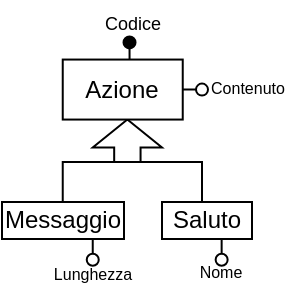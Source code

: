 <mxfile version="24.2.5" type="device">
  <diagram name="Pagina-1" id="mD4ny_UwJCW5K_lFAApE">
    <mxGraphModel dx="420" dy="248" grid="1" gridSize="10" guides="1" tooltips="1" connect="1" arrows="1" fold="1" page="1" pageScale="1" pageWidth="827" pageHeight="1169" math="0" shadow="0">
      <root>
        <mxCell id="0" />
        <mxCell id="1" parent="0" />
        <mxCell id="ZZTYUCiUojpkaMTlcZXb-6" value="" style="endArrow=none;html=1;rounded=0;" edge="1" parent="1">
          <mxGeometry width="50" height="50" relative="1" as="geometry">
            <mxPoint x="270" y="820" as="sourcePoint" />
            <mxPoint x="340" y="820" as="targetPoint" />
          </mxGeometry>
        </mxCell>
        <mxCell id="ZZTYUCiUojpkaMTlcZXb-8" value="" style="shape=singleArrow;direction=north;whiteSpace=wrap;html=1;arrowWidth=0.381;arrowSize=0.658;flipV=0;" vertex="1" parent="1">
          <mxGeometry x="285.37" y="798.78" width="34.63" height="21.22" as="geometry" />
        </mxCell>
        <mxCell id="ZZTYUCiUojpkaMTlcZXb-9" style="edgeStyle=orthogonalEdgeStyle;rounded=0;orthogonalLoop=1;jettySize=auto;html=1;endArrow=oval;endFill=0;" edge="1" parent="1">
          <mxGeometry relative="1" as="geometry">
            <mxPoint x="349.82" y="868.85" as="targetPoint" />
            <mxPoint x="349.82" y="858.5" as="sourcePoint" />
          </mxGeometry>
        </mxCell>
        <mxCell id="ZZTYUCiUojpkaMTlcZXb-10" value="Saluto" style="whiteSpace=wrap;html=1;align=center;" vertex="1" parent="1">
          <mxGeometry x="320.0" y="840.0" width="45" height="18.5" as="geometry" />
        </mxCell>
        <mxCell id="ZZTYUCiUojpkaMTlcZXb-12" value="&lt;font style=&quot;font-size: 9px;&quot;&gt;Codice&lt;/font&gt;" style="text;html=1;align=center;verticalAlign=middle;whiteSpace=wrap;rounded=0;" vertex="1" parent="1">
          <mxGeometry x="284.14" y="739.62" width="42.67" height="20.03" as="geometry" />
        </mxCell>
        <mxCell id="ZZTYUCiUojpkaMTlcZXb-13" style="edgeStyle=orthogonalEdgeStyle;rounded=0;orthogonalLoop=1;jettySize=auto;html=1;exitX=0.75;exitY=0;exitDx=0;exitDy=0;endArrow=oval;endFill=1;" edge="1" parent="1">
          <mxGeometry relative="1" as="geometry">
            <mxPoint x="305.76" y="776.21" as="sourcePoint" />
            <mxPoint x="303.76" y="760.21" as="targetPoint" />
          </mxGeometry>
        </mxCell>
        <mxCell id="ZZTYUCiUojpkaMTlcZXb-15" value="&lt;font style=&quot;font-size: 8px;&quot;&gt;Lunghezza&lt;/font&gt;" style="text;html=1;align=center;verticalAlign=middle;whiteSpace=wrap;rounded=1;strokeColor=none;" vertex="1" parent="1">
          <mxGeometry x="266" y="863" width="39" height="24" as="geometry" />
        </mxCell>
        <mxCell id="ZZTYUCiUojpkaMTlcZXb-16" value="Messaggio" style="whiteSpace=wrap;html=1;align=center;" vertex="1" parent="1">
          <mxGeometry x="240.0" y="840.0" width="61" height="18.5" as="geometry" />
        </mxCell>
        <mxCell id="ZZTYUCiUojpkaMTlcZXb-17" value="&lt;span style=&quot;font-size: 8px;&quot;&gt;Nome&lt;/span&gt;" style="text;html=1;align=center;verticalAlign=middle;whiteSpace=wrap;rounded=1;strokeColor=none;" vertex="1" parent="1">
          <mxGeometry x="330.37" y="862" width="39" height="24" as="geometry" />
        </mxCell>
        <mxCell id="ZZTYUCiUojpkaMTlcZXb-19" value="&lt;span style=&quot;font-size: 8px;&quot;&gt;Contenuto&lt;/span&gt;" style="text;html=1;align=center;verticalAlign=middle;whiteSpace=wrap;rounded=1;strokeColor=none;" vertex="1" parent="1">
          <mxGeometry x="343" y="772" width="40" height="20" as="geometry" />
        </mxCell>
        <mxCell id="ZZTYUCiUojpkaMTlcZXb-20" style="edgeStyle=orthogonalEdgeStyle;rounded=0;orthogonalLoop=1;jettySize=auto;html=1;exitX=1;exitY=0.5;exitDx=0;exitDy=0;endArrow=oval;endFill=0;" edge="1" parent="1" source="ZZTYUCiUojpkaMTlcZXb-21">
          <mxGeometry relative="1" as="geometry">
            <mxPoint x="340.003" y="778.55" as="sourcePoint" />
            <mxPoint x="340" y="784" as="targetPoint" />
          </mxGeometry>
        </mxCell>
        <mxCell id="ZZTYUCiUojpkaMTlcZXb-21" value="Azione" style="whiteSpace=wrap;html=1;align=center;" vertex="1" parent="1">
          <mxGeometry x="270.37" y="768.78" width="60" height="30" as="geometry" />
        </mxCell>
        <mxCell id="ZZTYUCiUojpkaMTlcZXb-22" value="" style="endArrow=none;html=1;rounded=0;" edge="1" parent="1">
          <mxGeometry width="50" height="50" relative="1" as="geometry">
            <mxPoint x="340" y="840" as="sourcePoint" />
            <mxPoint x="340" y="819.5" as="targetPoint" />
          </mxGeometry>
        </mxCell>
        <mxCell id="ZZTYUCiUojpkaMTlcZXb-23" value="" style="endArrow=none;html=1;rounded=0;" edge="1" parent="1">
          <mxGeometry width="50" height="50" relative="1" as="geometry">
            <mxPoint x="270.37" y="840.5" as="sourcePoint" />
            <mxPoint x="270.37" y="819.5" as="targetPoint" />
          </mxGeometry>
        </mxCell>
        <mxCell id="ZZTYUCiUojpkaMTlcZXb-25" style="edgeStyle=orthogonalEdgeStyle;rounded=0;orthogonalLoop=1;jettySize=auto;html=1;endArrow=oval;endFill=0;" edge="1" parent="1">
          <mxGeometry relative="1" as="geometry">
            <mxPoint x="285.37" y="868.85" as="targetPoint" />
            <mxPoint x="285.37" y="858.5" as="sourcePoint" />
          </mxGeometry>
        </mxCell>
      </root>
    </mxGraphModel>
  </diagram>
</mxfile>
